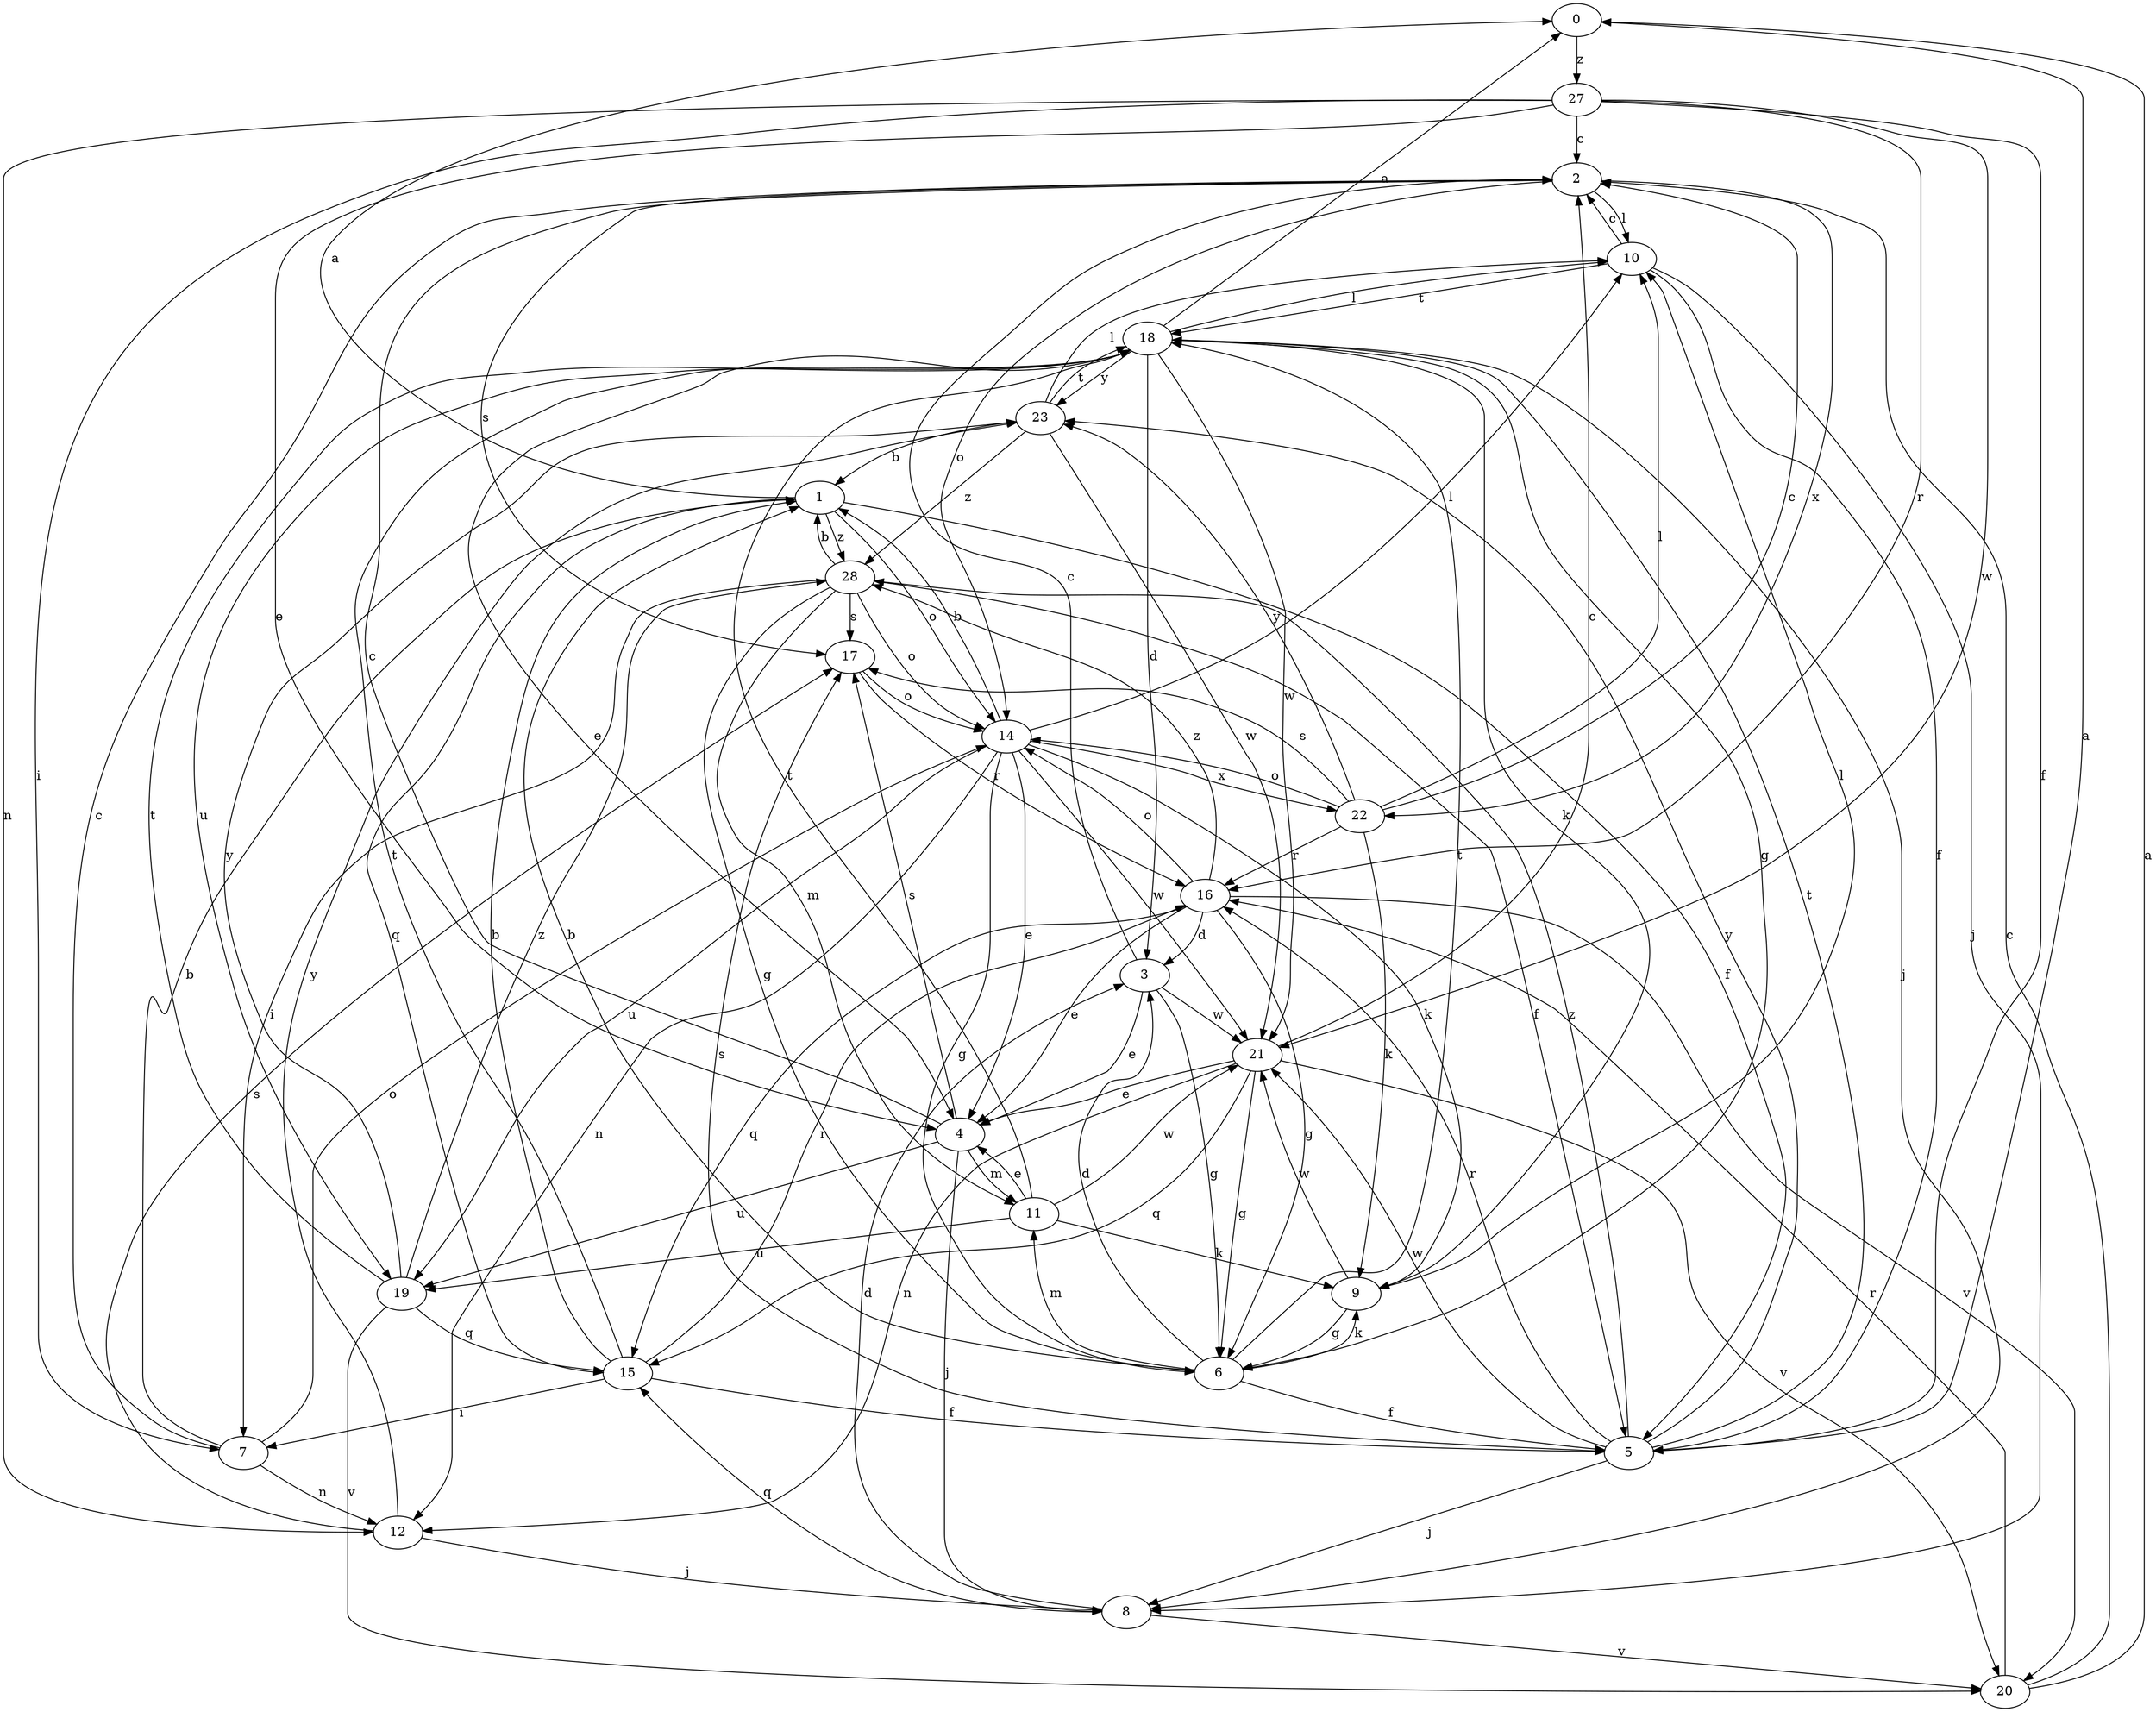 strict digraph  {
0;
1;
2;
3;
4;
5;
6;
7;
8;
9;
10;
11;
12;
14;
15;
16;
17;
18;
19;
20;
21;
22;
23;
27;
28;
0 -> 27  [label=z];
1 -> 0  [label=a];
1 -> 5  [label=f];
1 -> 14  [label=o];
1 -> 15  [label=q];
1 -> 28  [label=z];
2 -> 10  [label=l];
2 -> 14  [label=o];
2 -> 17  [label=s];
2 -> 22  [label=x];
3 -> 2  [label=c];
3 -> 4  [label=e];
3 -> 6  [label=g];
3 -> 21  [label=w];
4 -> 2  [label=c];
4 -> 8  [label=j];
4 -> 11  [label=m];
4 -> 17  [label=s];
4 -> 19  [label=u];
5 -> 0  [label=a];
5 -> 8  [label=j];
5 -> 16  [label=r];
5 -> 17  [label=s];
5 -> 18  [label=t];
5 -> 21  [label=w];
5 -> 23  [label=y];
5 -> 28  [label=z];
6 -> 1  [label=b];
6 -> 3  [label=d];
6 -> 5  [label=f];
6 -> 9  [label=k];
6 -> 11  [label=m];
6 -> 18  [label=t];
7 -> 1  [label=b];
7 -> 2  [label=c];
7 -> 12  [label=n];
7 -> 14  [label=o];
8 -> 3  [label=d];
8 -> 15  [label=q];
8 -> 20  [label=v];
9 -> 6  [label=g];
9 -> 10  [label=l];
9 -> 21  [label=w];
10 -> 2  [label=c];
10 -> 5  [label=f];
10 -> 8  [label=j];
10 -> 18  [label=t];
11 -> 4  [label=e];
11 -> 9  [label=k];
11 -> 18  [label=t];
11 -> 19  [label=u];
11 -> 21  [label=w];
12 -> 8  [label=j];
12 -> 17  [label=s];
12 -> 23  [label=y];
14 -> 1  [label=b];
14 -> 4  [label=e];
14 -> 6  [label=g];
14 -> 9  [label=k];
14 -> 10  [label=l];
14 -> 12  [label=n];
14 -> 19  [label=u];
14 -> 21  [label=w];
14 -> 22  [label=x];
15 -> 1  [label=b];
15 -> 5  [label=f];
15 -> 7  [label=i];
15 -> 16  [label=r];
15 -> 18  [label=t];
16 -> 3  [label=d];
16 -> 4  [label=e];
16 -> 6  [label=g];
16 -> 14  [label=o];
16 -> 15  [label=q];
16 -> 20  [label=v];
16 -> 28  [label=z];
17 -> 14  [label=o];
17 -> 16  [label=r];
18 -> 0  [label=a];
18 -> 3  [label=d];
18 -> 4  [label=e];
18 -> 6  [label=g];
18 -> 8  [label=j];
18 -> 9  [label=k];
18 -> 10  [label=l];
18 -> 19  [label=u];
18 -> 21  [label=w];
18 -> 23  [label=y];
19 -> 15  [label=q];
19 -> 18  [label=t];
19 -> 20  [label=v];
19 -> 23  [label=y];
19 -> 28  [label=z];
20 -> 0  [label=a];
20 -> 2  [label=c];
20 -> 16  [label=r];
21 -> 2  [label=c];
21 -> 4  [label=e];
21 -> 6  [label=g];
21 -> 12  [label=n];
21 -> 15  [label=q];
21 -> 20  [label=v];
22 -> 2  [label=c];
22 -> 9  [label=k];
22 -> 10  [label=l];
22 -> 14  [label=o];
22 -> 16  [label=r];
22 -> 17  [label=s];
22 -> 23  [label=y];
23 -> 1  [label=b];
23 -> 10  [label=l];
23 -> 18  [label=t];
23 -> 21  [label=w];
23 -> 28  [label=z];
27 -> 2  [label=c];
27 -> 4  [label=e];
27 -> 5  [label=f];
27 -> 7  [label=i];
27 -> 12  [label=n];
27 -> 16  [label=r];
27 -> 21  [label=w];
28 -> 1  [label=b];
28 -> 5  [label=f];
28 -> 6  [label=g];
28 -> 7  [label=i];
28 -> 11  [label=m];
28 -> 14  [label=o];
28 -> 17  [label=s];
}

